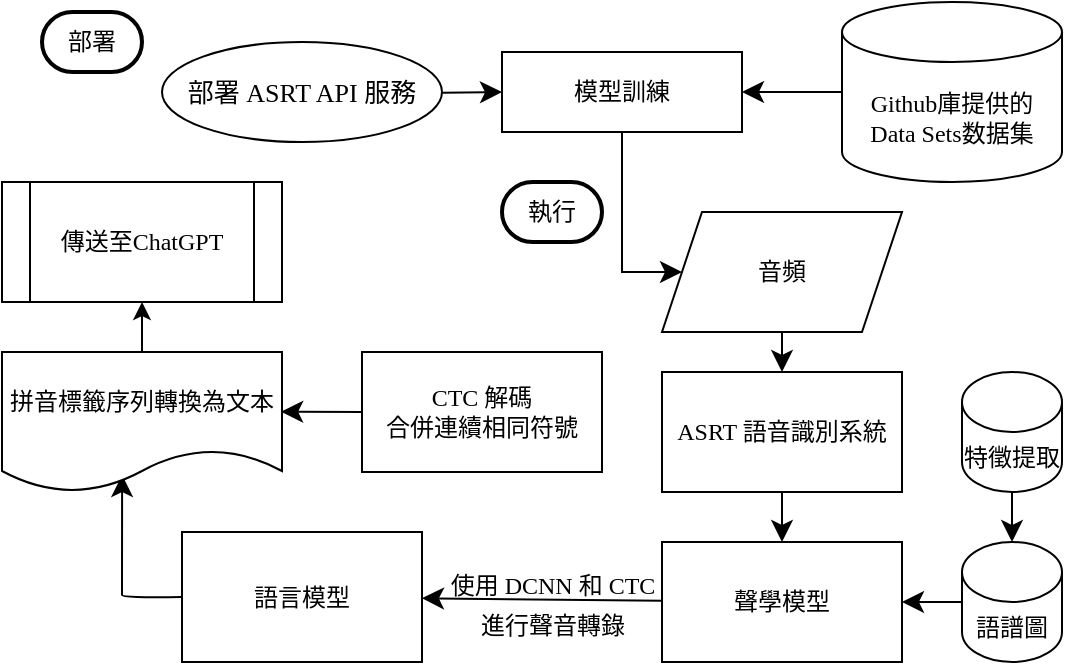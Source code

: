 <mxfile version="23.1.4" type="github">
  <diagram id="C5RBs43oDa-KdzZeNtuy" name="Page-1">
    <mxGraphModel dx="843" dy="482" grid="1" gridSize="10" guides="1" tooltips="1" connect="1" arrows="1" fold="1" page="1" pageScale="1" pageWidth="827" pageHeight="1169" math="0" shadow="0">
      <root>
        <mxCell id="WIyWlLk6GJQsqaUBKTNV-0" />
        <mxCell id="WIyWlLk6GJQsqaUBKTNV-1" parent="WIyWlLk6GJQsqaUBKTNV-0" />
        <mxCell id="dFmOfbi-uvQbQzdLWZPX-38" value="" style="edgeStyle=none;curved=1;rounded=0;orthogonalLoop=1;jettySize=auto;html=1;fontSize=12;startSize=8;endSize=8;fontFamily=Times New Roman;" parent="WIyWlLk6GJQsqaUBKTNV-1" source="dFmOfbi-uvQbQzdLWZPX-0" target="dFmOfbi-uvQbQzdLWZPX-1" edge="1">
          <mxGeometry relative="1" as="geometry" />
        </mxCell>
        <mxCell id="dFmOfbi-uvQbQzdLWZPX-0" value="部署 ASRT API 服務" style="ellipse;whiteSpace=wrap;html=1;fontFamily=Times New Roman;fontSize=13;" parent="WIyWlLk6GJQsqaUBKTNV-1" vertex="1">
          <mxGeometry x="100" y="365" width="140" height="50" as="geometry" />
        </mxCell>
        <mxCell id="dFmOfbi-uvQbQzdLWZPX-1" value="模型訓練" style="whiteSpace=wrap;html=1;fontFamily=Times New Roman;" parent="WIyWlLk6GJQsqaUBKTNV-1" vertex="1">
          <mxGeometry x="270" y="370" width="120" height="40" as="geometry" />
        </mxCell>
        <mxCell id="dFmOfbi-uvQbQzdLWZPX-4" value="" style="edgeStyle=none;curved=1;rounded=0;orthogonalLoop=1;jettySize=auto;html=1;fontSize=12;startSize=8;endSize=8;fontFamily=Times New Roman;" parent="WIyWlLk6GJQsqaUBKTNV-1" source="dFmOfbi-uvQbQzdLWZPX-3" target="dFmOfbi-uvQbQzdLWZPX-1" edge="1">
          <mxGeometry relative="1" as="geometry" />
        </mxCell>
        <mxCell id="dFmOfbi-uvQbQzdLWZPX-3" value="Github庫提供的&lt;br style=&quot;font-size: 12px;&quot;&gt;Data Sets数据集" style="shape=cylinder3;whiteSpace=wrap;html=1;boundedLbl=1;backgroundOutline=1;size=15;fontSize=12;fontFamily=Times New Roman;" parent="WIyWlLk6GJQsqaUBKTNV-1" vertex="1">
          <mxGeometry x="440" y="345" width="110" height="90" as="geometry" />
        </mxCell>
        <mxCell id="dFmOfbi-uvQbQzdLWZPX-6" value="部署" style="strokeWidth=2;html=1;shape=mxgraph.flowchart.terminator;whiteSpace=wrap;fontFamily=Times New Roman;" parent="WIyWlLk6GJQsqaUBKTNV-1" vertex="1">
          <mxGeometry x="40" y="350" width="50" height="30" as="geometry" />
        </mxCell>
        <mxCell id="dFmOfbi-uvQbQzdLWZPX-18" value="" style="edgeStyle=none;curved=1;rounded=0;orthogonalLoop=1;jettySize=auto;html=1;fontSize=12;startSize=8;endSize=8;fontFamily=Times New Roman;" parent="WIyWlLk6GJQsqaUBKTNV-1" source="dFmOfbi-uvQbQzdLWZPX-7" target="dFmOfbi-uvQbQzdLWZPX-17" edge="1">
          <mxGeometry relative="1" as="geometry" />
        </mxCell>
        <mxCell id="dFmOfbi-uvQbQzdLWZPX-7" value="ASRT 語音識別系統" style="rounded=0;whiteSpace=wrap;html=1;fontFamily=Times New Roman;" parent="WIyWlLk6GJQsqaUBKTNV-1" vertex="1">
          <mxGeometry x="350" y="530" width="120" height="60" as="geometry" />
        </mxCell>
        <mxCell id="dFmOfbi-uvQbQzdLWZPX-12" value="執行" style="strokeWidth=2;html=1;shape=mxgraph.flowchart.terminator;whiteSpace=wrap;fontFamily=Times New Roman;" parent="WIyWlLk6GJQsqaUBKTNV-1" vertex="1">
          <mxGeometry x="270" y="435" width="50" height="30" as="geometry" />
        </mxCell>
        <mxCell id="dFmOfbi-uvQbQzdLWZPX-15" value="" style="edgeStyle=none;curved=1;rounded=0;orthogonalLoop=1;jettySize=auto;html=1;fontSize=12;startSize=8;endSize=8;fontFamily=Times New Roman;" parent="WIyWlLk6GJQsqaUBKTNV-1" source="dFmOfbi-uvQbQzdLWZPX-13" target="dFmOfbi-uvQbQzdLWZPX-14" edge="1">
          <mxGeometry relative="1" as="geometry" />
        </mxCell>
        <mxCell id="dFmOfbi-uvQbQzdLWZPX-13" value="特徵提取" style="shape=cylinder3;whiteSpace=wrap;html=1;boundedLbl=1;backgroundOutline=1;size=15;fontFamily=Times New Roman;" parent="WIyWlLk6GJQsqaUBKTNV-1" vertex="1">
          <mxGeometry x="500" y="530" width="50" height="60" as="geometry" />
        </mxCell>
        <mxCell id="dFmOfbi-uvQbQzdLWZPX-19" value="" style="edgeStyle=none;curved=1;rounded=0;orthogonalLoop=1;jettySize=auto;html=1;fontSize=12;startSize=8;endSize=8;fontFamily=Times New Roman;" parent="WIyWlLk6GJQsqaUBKTNV-1" source="dFmOfbi-uvQbQzdLWZPX-14" target="dFmOfbi-uvQbQzdLWZPX-17" edge="1">
          <mxGeometry relative="1" as="geometry" />
        </mxCell>
        <mxCell id="dFmOfbi-uvQbQzdLWZPX-14" value="語譜圖" style="shape=cylinder3;whiteSpace=wrap;html=1;boundedLbl=1;backgroundOutline=1;size=15;fontFamily=Times New Roman;" parent="WIyWlLk6GJQsqaUBKTNV-1" vertex="1">
          <mxGeometry x="500" y="615" width="50" height="60" as="geometry" />
        </mxCell>
        <mxCell id="dFmOfbi-uvQbQzdLWZPX-44" value="" style="edgeStyle=none;curved=1;rounded=0;orthogonalLoop=1;jettySize=auto;html=1;fontSize=12;startSize=8;endSize=8;fontFamily=Times New Roman;" parent="WIyWlLk6GJQsqaUBKTNV-1" source="dFmOfbi-uvQbQzdLWZPX-17" target="dFmOfbi-uvQbQzdLWZPX-23" edge="1">
          <mxGeometry relative="1" as="geometry" />
        </mxCell>
        <mxCell id="dFmOfbi-uvQbQzdLWZPX-17" value="聲學模型" style="rounded=0;whiteSpace=wrap;html=1;fontFamily=Times New Roman;" parent="WIyWlLk6GJQsqaUBKTNV-1" vertex="1">
          <mxGeometry x="350" y="615" width="120" height="60" as="geometry" />
        </mxCell>
        <mxCell id="dFmOfbi-uvQbQzdLWZPX-22" value="" style="edgeStyle=none;curved=1;rounded=0;orthogonalLoop=1;jettySize=auto;html=1;fontSize=12;startSize=8;endSize=8;fontFamily=Times New Roman;" parent="WIyWlLk6GJQsqaUBKTNV-1" source="dFmOfbi-uvQbQzdLWZPX-20" edge="1">
          <mxGeometry relative="1" as="geometry">
            <mxPoint x="410" y="530" as="targetPoint" />
          </mxGeometry>
        </mxCell>
        <mxCell id="dFmOfbi-uvQbQzdLWZPX-20" value="音頻" style="shape=parallelogram;perimeter=parallelogramPerimeter;whiteSpace=wrap;html=1;fixedSize=1;fontFamily=Times New Roman;" parent="WIyWlLk6GJQsqaUBKTNV-1" vertex="1">
          <mxGeometry x="350" y="450" width="120" height="60" as="geometry" />
        </mxCell>
        <mxCell id="dFmOfbi-uvQbQzdLWZPX-27" value="" style="edgeStyle=none;curved=1;rounded=0;orthogonalLoop=1;jettySize=auto;html=1;fontSize=12;startSize=8;endSize=8;entryX=0.429;entryY=0.879;entryDx=0;entryDy=0;entryPerimeter=0;exitX=0;exitY=0.5;exitDx=0;exitDy=0;fontFamily=Times New Roman;" parent="WIyWlLk6GJQsqaUBKTNV-1" source="dFmOfbi-uvQbQzdLWZPX-23" target="dFmOfbi-uvQbQzdLWZPX-30" edge="1">
          <mxGeometry relative="1" as="geometry">
            <mxPoint x="170" y="620" as="targetPoint" />
            <Array as="points">
              <mxPoint x="80" y="643" />
              <mxPoint x="80" y="640" />
            </Array>
          </mxGeometry>
        </mxCell>
        <mxCell id="dFmOfbi-uvQbQzdLWZPX-23" value="語言模型" style="whiteSpace=wrap;html=1;rounded=0;fontFamily=Times New Roman;" parent="WIyWlLk6GJQsqaUBKTNV-1" vertex="1">
          <mxGeometry x="110" y="610" width="120" height="65" as="geometry" />
        </mxCell>
        <mxCell id="RAXnM76os89z3wH1obeD-2" value="" style="edgeStyle=orthogonalEdgeStyle;rounded=0;orthogonalLoop=1;jettySize=auto;html=1;fontFamily=Times New Roman;" edge="1" parent="WIyWlLk6GJQsqaUBKTNV-1" source="dFmOfbi-uvQbQzdLWZPX-30" target="RAXnM76os89z3wH1obeD-0">
          <mxGeometry relative="1" as="geometry" />
        </mxCell>
        <mxCell id="dFmOfbi-uvQbQzdLWZPX-30" value="拼音標籤序列轉換為文本" style="shape=document;whiteSpace=wrap;html=1;boundedLbl=1;fontSize=12;fontFamily=Times New Roman;" parent="WIyWlLk6GJQsqaUBKTNV-1" vertex="1">
          <mxGeometry x="20" y="520" width="140" height="70" as="geometry" />
        </mxCell>
        <mxCell id="dFmOfbi-uvQbQzdLWZPX-35" value="CTC 解碼&lt;br&gt;合併連續相同符號" style="whiteSpace=wrap;html=1;rounded=0;fontFamily=Times New Roman;" parent="WIyWlLk6GJQsqaUBKTNV-1" vertex="1">
          <mxGeometry x="200" y="520" width="120" height="60" as="geometry" />
        </mxCell>
        <mxCell id="dFmOfbi-uvQbQzdLWZPX-36" value="" style="edgeStyle=none;curved=1;rounded=0;orthogonalLoop=1;jettySize=auto;html=1;fontSize=12;startSize=8;endSize=8;exitX=0;exitY=0.5;exitDx=0;exitDy=0;entryX=0.997;entryY=0.426;entryDx=0;entryDy=0;entryPerimeter=0;fontFamily=Times New Roman;" parent="WIyWlLk6GJQsqaUBKTNV-1" edge="1" target="dFmOfbi-uvQbQzdLWZPX-30" source="dFmOfbi-uvQbQzdLWZPX-35">
          <mxGeometry relative="1" as="geometry">
            <mxPoint x="180.0" y="528" as="sourcePoint" />
            <mxPoint x="160" y="550" as="targetPoint" />
          </mxGeometry>
        </mxCell>
        <mxCell id="dFmOfbi-uvQbQzdLWZPX-37" value="" style="endArrow=classic;html=1;rounded=0;fontSize=12;startSize=8;endSize=8;exitX=0.5;exitY=1;exitDx=0;exitDy=0;fontFamily=Times New Roman;" parent="WIyWlLk6GJQsqaUBKTNV-1" source="dFmOfbi-uvQbQzdLWZPX-1" edge="1">
          <mxGeometry width="50" height="50" relative="1" as="geometry">
            <mxPoint x="210" y="440" as="sourcePoint" />
            <mxPoint x="360" y="480" as="targetPoint" />
            <Array as="points">
              <mxPoint x="330" y="480" />
            </Array>
          </mxGeometry>
        </mxCell>
        <mxCell id="dFmOfbi-uvQbQzdLWZPX-25" value="&lt;font style=&quot;font-size: 12px;&quot;&gt;使用 DCNN 和 CTC&lt;br&gt;進行聲音轉錄&lt;br&gt;&lt;/font&gt;" style="text;html=1;align=center;verticalAlign=middle;resizable=0;points=[];autosize=1;strokeColor=none;fillColor=none;;fontSize=16;fontFamily=Times New Roman;" parent="WIyWlLk6GJQsqaUBKTNV-1" vertex="1">
          <mxGeometry x="230" y="620" width="130" height="50" as="geometry" />
        </mxCell>
        <mxCell id="RAXnM76os89z3wH1obeD-0" value="&lt;font&gt;傳送至ChatGPT&lt;/font&gt;" style="shape=process;whiteSpace=wrap;html=1;backgroundOutline=1;fontFamily=Times New Roman;" vertex="1" parent="WIyWlLk6GJQsqaUBKTNV-1">
          <mxGeometry x="20" y="435" width="140" height="60" as="geometry" />
        </mxCell>
      </root>
    </mxGraphModel>
  </diagram>
</mxfile>
